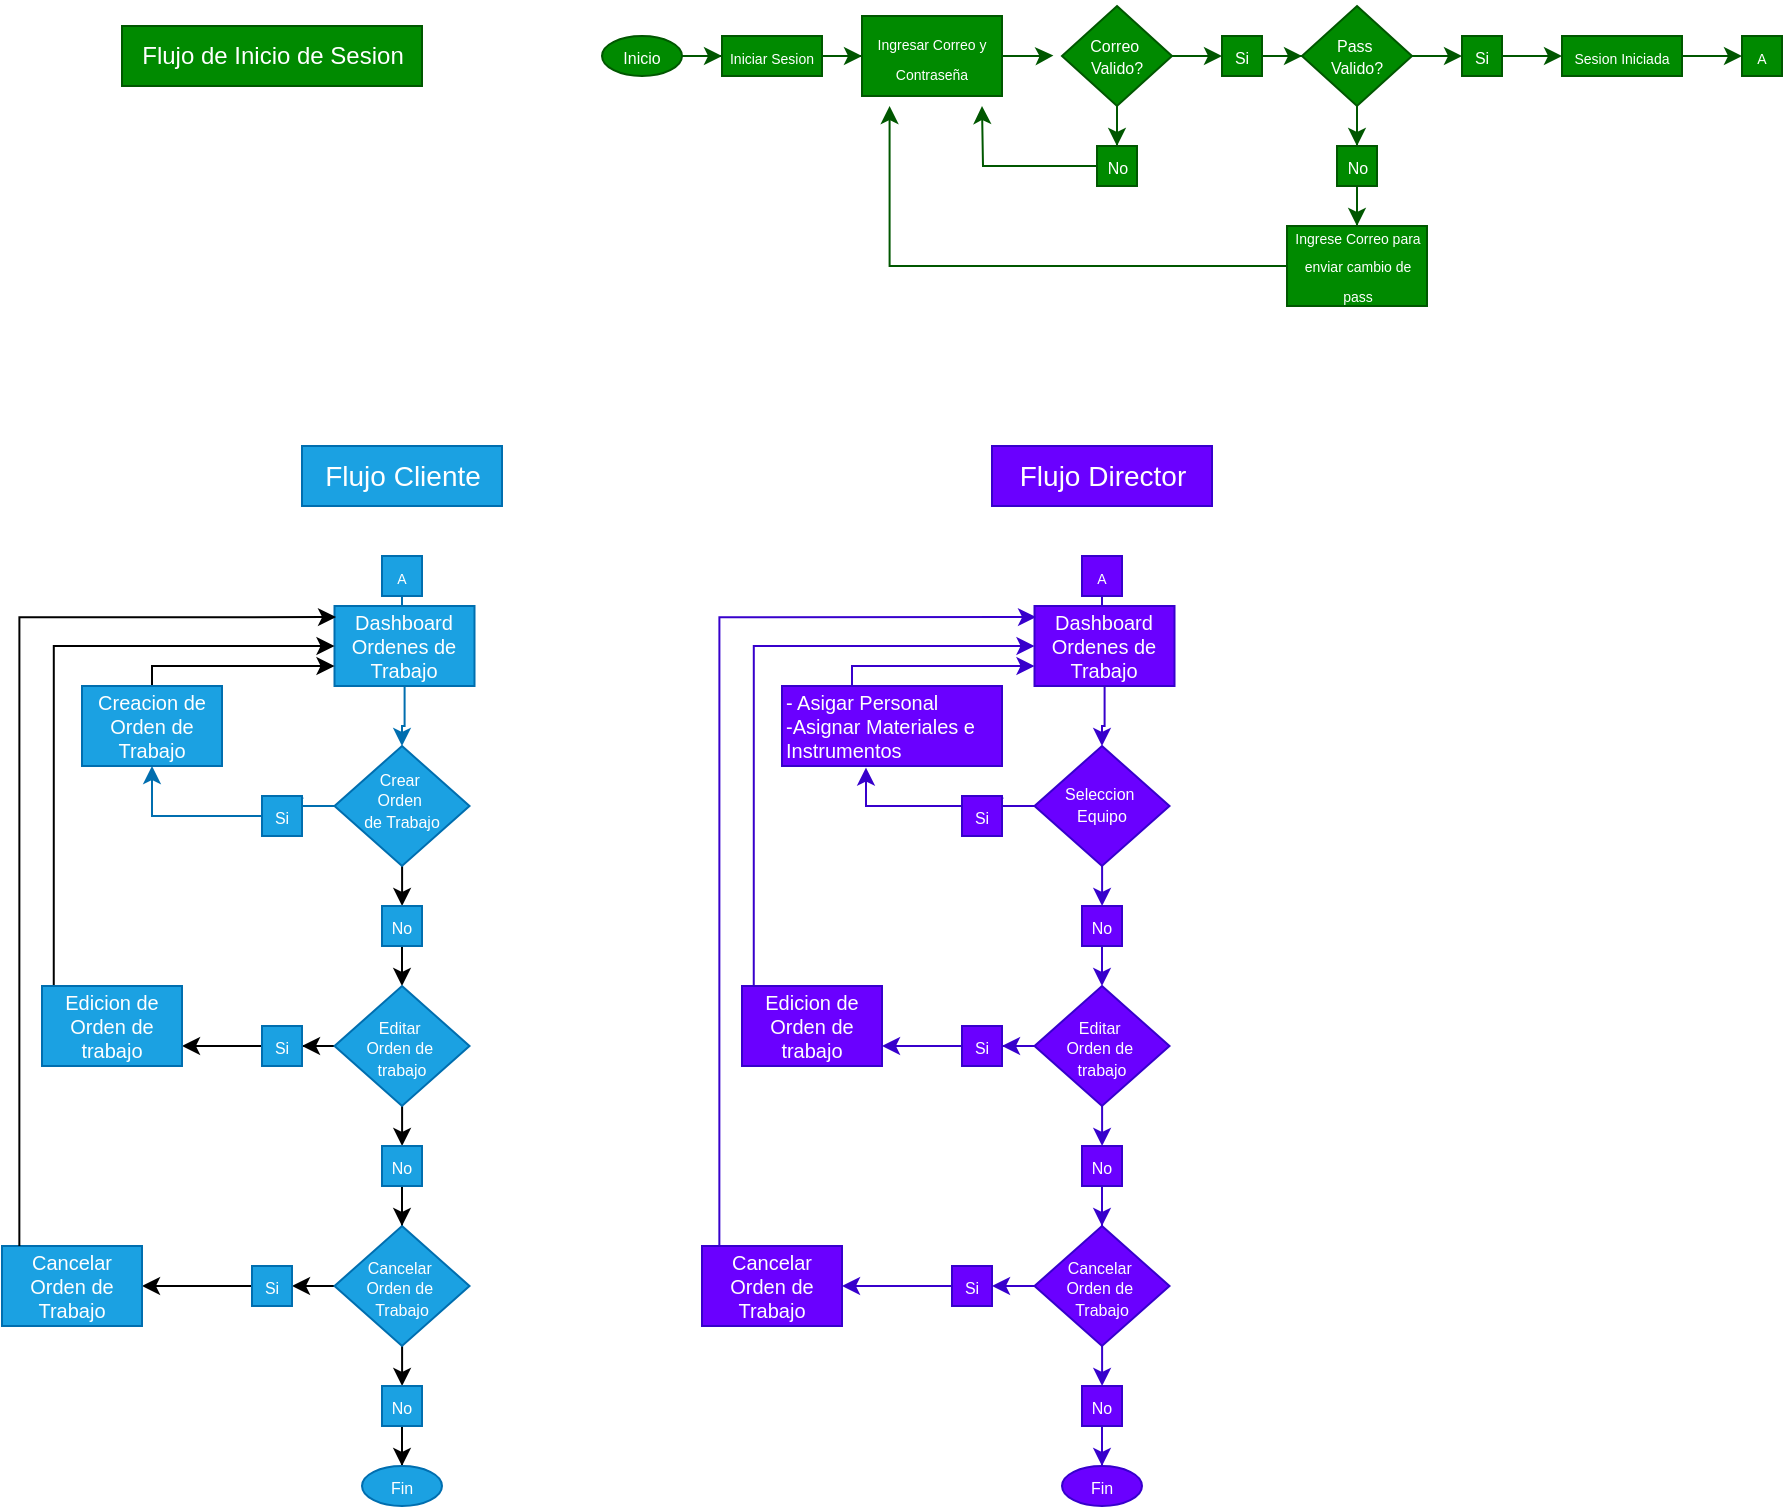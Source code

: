 <mxfile version="28.0.6">
  <diagram name="Página-1" id="DdBMksFBqjsVNMTyTA0M">
    <mxGraphModel dx="1715" dy="4470" grid="1" gridSize="10" guides="1" tooltips="1" connect="1" arrows="1" fold="1" page="1" pageScale="1" pageWidth="1200" pageHeight="1920" math="0" shadow="0">
      <root>
        <mxCell id="0" />
        <mxCell id="1" parent="0" />
        <mxCell id="WyhSAhA2KApJdr7Rd0g4-9" style="edgeStyle=orthogonalEdgeStyle;rounded=0;orthogonalLoop=1;jettySize=auto;html=1;entryX=0;entryY=0.5;entryDx=0;entryDy=0;fillColor=#008a00;strokeColor=#005700;" parent="1" source="WyhSAhA2KApJdr7Rd0g4-1" target="WyhSAhA2KApJdr7Rd0g4-4" edge="1">
          <mxGeometry relative="1" as="geometry" />
        </mxCell>
        <mxCell id="WyhSAhA2KApJdr7Rd0g4-1" value="&lt;font style=&quot;font-size: 8px;&quot;&gt;Inicio&lt;/font&gt;" style="ellipse;whiteSpace=wrap;html=1;fillColor=#008a00;fontColor=#ffffff;strokeColor=#005700;" parent="1" vertex="1">
          <mxGeometry x="320" y="-3765" width="40" height="20" as="geometry" />
        </mxCell>
        <mxCell id="qcbMB3I00EtHF7ef91Au-6" style="edgeStyle=orthogonalEdgeStyle;rounded=0;orthogonalLoop=1;jettySize=auto;html=1;entryX=0.5;entryY=0;entryDx=0;entryDy=0;fillColor=#008a00;strokeColor=#005700;" edge="1" parent="1" source="WyhSAhA2KApJdr7Rd0g4-2" target="WyhSAhA2KApJdr7Rd0g4-13">
          <mxGeometry relative="1" as="geometry" />
        </mxCell>
        <mxCell id="WyhSAhA2KApJdr7Rd0g4-2" value="&lt;div style=&quot;line-height: 70%;&quot;&gt;&lt;span style=&quot;font-size: 8px;&quot;&gt;Correo&amp;nbsp;&lt;/span&gt;&lt;/div&gt;&lt;div style=&quot;line-height: 70%;&quot;&gt;&lt;span style=&quot;font-size: 8px;&quot;&gt;Valido?&lt;/span&gt;&lt;/div&gt;" style="rhombus;whiteSpace=wrap;html=1;fillColor=#008a00;fontColor=#ffffff;strokeColor=#005700;" parent="1" vertex="1">
          <mxGeometry x="550" y="-3780" width="55" height="50" as="geometry" />
        </mxCell>
        <mxCell id="WyhSAhA2KApJdr7Rd0g4-8" style="edgeStyle=orthogonalEdgeStyle;rounded=0;orthogonalLoop=1;jettySize=auto;html=1;entryX=0;entryY=0.5;entryDx=0;entryDy=0;fillColor=#008a00;strokeColor=#005700;" parent="1" source="WyhSAhA2KApJdr7Rd0g4-4" target="WyhSAhA2KApJdr7Rd0g4-7" edge="1">
          <mxGeometry relative="1" as="geometry" />
        </mxCell>
        <mxCell id="WyhSAhA2KApJdr7Rd0g4-4" value="&lt;font style=&quot;font-size: 7px;&quot;&gt;Iniciar Sesion&lt;/font&gt;" style="rounded=0;whiteSpace=wrap;html=1;fillColor=#008a00;fontColor=#ffffff;strokeColor=#005700;" parent="1" vertex="1">
          <mxGeometry x="380" y="-3765" width="50" height="20" as="geometry" />
        </mxCell>
        <mxCell id="WyhSAhA2KApJdr7Rd0g4-16" style="edgeStyle=orthogonalEdgeStyle;rounded=0;orthogonalLoop=1;jettySize=auto;html=1;exitX=0.5;exitY=0;exitDx=0;exitDy=0;fillColor=#008a00;strokeColor=#005700;" parent="1" source="WyhSAhA2KApJdr7Rd0g4-7" edge="1">
          <mxGeometry relative="1" as="geometry">
            <mxPoint x="485.238" y="-3775" as="targetPoint" />
          </mxGeometry>
        </mxCell>
        <mxCell id="WyhSAhA2KApJdr7Rd0g4-7" value="&lt;font style=&quot;font-size: 7px;&quot;&gt;Ingresar Correo y Contraseña&lt;/font&gt;" style="rounded=0;whiteSpace=wrap;html=1;fillColor=#008a00;fontColor=#ffffff;strokeColor=#005700;" parent="1" vertex="1">
          <mxGeometry x="450" y="-3775" width="70" height="40" as="geometry" />
        </mxCell>
        <mxCell id="WyhSAhA2KApJdr7Rd0g4-11" style="edgeStyle=orthogonalEdgeStyle;rounded=0;orthogonalLoop=1;jettySize=auto;html=1;entryX=-0.078;entryY=0.495;entryDx=0;entryDy=0;entryPerimeter=0;fillColor=#008a00;strokeColor=#005700;" parent="1" source="WyhSAhA2KApJdr7Rd0g4-7" target="WyhSAhA2KApJdr7Rd0g4-2" edge="1">
          <mxGeometry relative="1" as="geometry" />
        </mxCell>
        <mxCell id="WyhSAhA2KApJdr7Rd0g4-13" value="&lt;font style=&quot;font-size: 8px;&quot;&gt;No&lt;/font&gt;" style="rounded=0;whiteSpace=wrap;html=1;fillColor=#008a00;fontColor=#ffffff;strokeColor=#005700;" parent="1" vertex="1">
          <mxGeometry x="567.5" y="-3710" width="20" height="20" as="geometry" />
        </mxCell>
        <mxCell id="WyhSAhA2KApJdr7Rd0g4-15" style="edgeStyle=orthogonalEdgeStyle;rounded=0;orthogonalLoop=1;jettySize=auto;html=1;fillColor=#008a00;strokeColor=#005700;" parent="1" source="WyhSAhA2KApJdr7Rd0g4-13" edge="1">
          <mxGeometry relative="1" as="geometry">
            <mxPoint x="510" y="-3730" as="targetPoint" />
          </mxGeometry>
        </mxCell>
        <mxCell id="WyhSAhA2KApJdr7Rd0g4-32" style="edgeStyle=orthogonalEdgeStyle;rounded=0;orthogonalLoop=1;jettySize=auto;html=1;entryX=0;entryY=0.5;entryDx=0;entryDy=0;fillColor=#008a00;strokeColor=#005700;" parent="1" source="WyhSAhA2KApJdr7Rd0g4-17" target="WyhSAhA2KApJdr7Rd0g4-31" edge="1">
          <mxGeometry relative="1" as="geometry" />
        </mxCell>
        <mxCell id="qcbMB3I00EtHF7ef91Au-7" style="edgeStyle=orthogonalEdgeStyle;rounded=0;orthogonalLoop=1;jettySize=auto;html=1;entryX=0.5;entryY=0;entryDx=0;entryDy=0;fillColor=#008a00;strokeColor=#005700;" edge="1" parent="1" source="WyhSAhA2KApJdr7Rd0g4-17" target="WyhSAhA2KApJdr7Rd0g4-19">
          <mxGeometry relative="1" as="geometry" />
        </mxCell>
        <mxCell id="WyhSAhA2KApJdr7Rd0g4-17" value="&lt;div style=&quot;line-height: 70%;&quot;&gt;&lt;span style=&quot;font-size: 8px;&quot;&gt;Pass&amp;nbsp;&lt;/span&gt;&lt;/div&gt;&lt;div style=&quot;line-height: 70%;&quot;&gt;&lt;span style=&quot;font-size: 8px;&quot;&gt;Valido?&lt;/span&gt;&lt;/div&gt;" style="rhombus;whiteSpace=wrap;html=1;fillColor=#008a00;fontColor=#ffffff;strokeColor=#005700;" parent="1" vertex="1">
          <mxGeometry x="670" y="-3780" width="55" height="50" as="geometry" />
        </mxCell>
        <mxCell id="WyhSAhA2KApJdr7Rd0g4-18" style="edgeStyle=orthogonalEdgeStyle;rounded=0;orthogonalLoop=1;jettySize=auto;html=1;entryX=0;entryY=0.5;entryDx=0;entryDy=0;fillColor=#008a00;strokeColor=#005700;" parent="1" source="WyhSAhA2KApJdr7Rd0g4-2" target="WyhSAhA2KApJdr7Rd0g4-28" edge="1">
          <mxGeometry relative="1" as="geometry" />
        </mxCell>
        <mxCell id="WyhSAhA2KApJdr7Rd0g4-27" style="edgeStyle=orthogonalEdgeStyle;rounded=0;orthogonalLoop=1;jettySize=auto;html=1;entryX=0.5;entryY=0;entryDx=0;entryDy=0;fillColor=#008a00;strokeColor=#005700;" parent="1" source="WyhSAhA2KApJdr7Rd0g4-19" target="WyhSAhA2KApJdr7Rd0g4-24" edge="1">
          <mxGeometry relative="1" as="geometry" />
        </mxCell>
        <mxCell id="WyhSAhA2KApJdr7Rd0g4-19" value="&lt;font style=&quot;font-size: 8px;&quot;&gt;No&lt;/font&gt;" style="rounded=0;whiteSpace=wrap;html=1;fillColor=#008a00;fontColor=#ffffff;strokeColor=#005700;" parent="1" vertex="1">
          <mxGeometry x="687.5" y="-3710" width="20" height="20" as="geometry" />
        </mxCell>
        <mxCell id="WyhSAhA2KApJdr7Rd0g4-24" value="&lt;font style=&quot;font-size: 7px;&quot;&gt;Ingrese Correo para enviar cambio de pass&lt;/font&gt;" style="rounded=0;whiteSpace=wrap;html=1;textDirection=ltr;labelPosition=center;verticalLabelPosition=middle;align=center;verticalAlign=middle;spacing=1;spacingBottom=3;fillColor=#008a00;fontColor=#ffffff;strokeColor=#005700;" parent="1" vertex="1">
          <mxGeometry x="662.5" y="-3670" width="70" height="40" as="geometry" />
        </mxCell>
        <mxCell id="WyhSAhA2KApJdr7Rd0g4-30" style="edgeStyle=orthogonalEdgeStyle;rounded=0;orthogonalLoop=1;jettySize=auto;html=1;entryX=0;entryY=0.5;entryDx=0;entryDy=0;fillColor=#008a00;strokeColor=#005700;" parent="1" source="WyhSAhA2KApJdr7Rd0g4-28" target="WyhSAhA2KApJdr7Rd0g4-17" edge="1">
          <mxGeometry relative="1" as="geometry" />
        </mxCell>
        <mxCell id="WyhSAhA2KApJdr7Rd0g4-28" value="&lt;font style=&quot;font-size: 8px;&quot;&gt;Si&lt;/font&gt;" style="rounded=0;whiteSpace=wrap;html=1;fillColor=#008a00;fontColor=#ffffff;strokeColor=#005700;" parent="1" vertex="1">
          <mxGeometry x="630" y="-3765" width="20" height="20" as="geometry" />
        </mxCell>
        <mxCell id="WyhSAhA2KApJdr7Rd0g4-35" style="edgeStyle=orthogonalEdgeStyle;rounded=0;orthogonalLoop=1;jettySize=auto;html=1;entryX=0;entryY=0.5;entryDx=0;entryDy=0;fillColor=#008a00;strokeColor=#005700;" parent="1" source="WyhSAhA2KApJdr7Rd0g4-31" target="WyhSAhA2KApJdr7Rd0g4-34" edge="1">
          <mxGeometry relative="1" as="geometry" />
        </mxCell>
        <mxCell id="WyhSAhA2KApJdr7Rd0g4-31" value="&lt;font style=&quot;font-size: 8px;&quot;&gt;Si&lt;/font&gt;" style="rounded=0;whiteSpace=wrap;html=1;fillColor=#008a00;fontColor=#ffffff;strokeColor=#005700;" parent="1" vertex="1">
          <mxGeometry x="750" y="-3765" width="20" height="20" as="geometry" />
        </mxCell>
        <mxCell id="WyhSAhA2KApJdr7Rd0g4-33" style="edgeStyle=orthogonalEdgeStyle;rounded=0;orthogonalLoop=1;jettySize=auto;html=1;entryX=0.197;entryY=1.125;entryDx=0;entryDy=0;entryPerimeter=0;fillColor=#008a00;strokeColor=#005700;" parent="1" source="WyhSAhA2KApJdr7Rd0g4-24" target="WyhSAhA2KApJdr7Rd0g4-7" edge="1">
          <mxGeometry relative="1" as="geometry">
            <mxPoint x="463" y="-3790" as="targetPoint" />
          </mxGeometry>
        </mxCell>
        <mxCell id="WyhSAhA2KApJdr7Rd0g4-39" style="edgeStyle=orthogonalEdgeStyle;rounded=0;orthogonalLoop=1;jettySize=auto;html=1;entryX=0;entryY=0.5;entryDx=0;entryDy=0;fillColor=#008a00;strokeColor=#005700;" parent="1" source="WyhSAhA2KApJdr7Rd0g4-34" target="WyhSAhA2KApJdr7Rd0g4-38" edge="1">
          <mxGeometry relative="1" as="geometry" />
        </mxCell>
        <mxCell id="WyhSAhA2KApJdr7Rd0g4-34" value="&lt;span style=&quot;font-size: 7px;&quot;&gt;Sesion Iniciada&lt;/span&gt;" style="rounded=0;whiteSpace=wrap;html=1;fillColor=#008a00;fontColor=#ffffff;strokeColor=#005700;" parent="1" vertex="1">
          <mxGeometry x="800" y="-3765" width="60" height="20" as="geometry" />
        </mxCell>
        <mxCell id="WyhSAhA2KApJdr7Rd0g4-36" value="Flujo de Inicio de Sesion" style="text;html=1;align=center;verticalAlign=middle;resizable=0;points=[];autosize=1;strokeColor=#005700;fillColor=#008a00;fontColor=#ffffff;" parent="1" vertex="1">
          <mxGeometry x="80" y="-3770" width="150" height="30" as="geometry" />
        </mxCell>
        <mxCell id="WyhSAhA2KApJdr7Rd0g4-37" value="Flujo Cliente" style="text;html=1;align=center;verticalAlign=middle;resizable=0;points=[];autosize=1;strokeColor=#006EAF;fillColor=#1ba1e2;fontColor=#ffffff;fontSize=14;" parent="1" vertex="1">
          <mxGeometry x="170" y="-3560" width="100" height="30" as="geometry" />
        </mxCell>
        <mxCell id="WyhSAhA2KApJdr7Rd0g4-38" value="&lt;span style=&quot;font-size: 7px;&quot;&gt;A&lt;/span&gt;" style="rounded=0;whiteSpace=wrap;html=1;fillColor=#008a00;fontColor=#ffffff;strokeColor=#005700;" parent="1" vertex="1">
          <mxGeometry x="890" y="-3765" width="20" height="20" as="geometry" />
        </mxCell>
        <mxCell id="qcbMB3I00EtHF7ef91Au-4" style="edgeStyle=orthogonalEdgeStyle;rounded=0;orthogonalLoop=1;jettySize=auto;html=1;entryX=0.5;entryY=0;entryDx=0;entryDy=0;fillColor=#1ba1e2;strokeColor=#006EAF;" edge="1" parent="1" source="WyhSAhA2KApJdr7Rd0g4-40" target="qcbMB3I00EtHF7ef91Au-2">
          <mxGeometry relative="1" as="geometry" />
        </mxCell>
        <mxCell id="WyhSAhA2KApJdr7Rd0g4-40" value="&lt;span style=&quot;font-size: 7px;&quot;&gt;A&lt;/span&gt;" style="rounded=0;whiteSpace=wrap;html=1;fillColor=#1ba1e2;fontColor=#ffffff;strokeColor=#006EAF;" parent="1" vertex="1">
          <mxGeometry x="210" y="-3505" width="20" height="20" as="geometry" />
        </mxCell>
        <mxCell id="qcbMB3I00EtHF7ef91Au-9" style="edgeStyle=orthogonalEdgeStyle;rounded=0;orthogonalLoop=1;jettySize=auto;html=1;entryX=0.5;entryY=0;entryDx=0;entryDy=0;fillColor=#1ba1e2;strokeColor=#006EAF;" edge="1" parent="1" source="qcbMB3I00EtHF7ef91Au-2" target="qcbMB3I00EtHF7ef91Au-5">
          <mxGeometry relative="1" as="geometry" />
        </mxCell>
        <mxCell id="qcbMB3I00EtHF7ef91Au-2" value="&lt;font&gt;Dashboard Ordenes de Trabajo&lt;/font&gt;" style="rounded=0;whiteSpace=wrap;html=1;fillColor=#1ba1e2;fontColor=#ffffff;strokeColor=#006EAF;fontSize=10;" vertex="1" parent="1">
          <mxGeometry x="186.25" y="-3480" width="70" height="40" as="geometry" />
        </mxCell>
        <mxCell id="qcbMB3I00EtHF7ef91Au-17" style="edgeStyle=orthogonalEdgeStyle;rounded=0;orthogonalLoop=1;jettySize=auto;html=1;fillColor=#1ba1e2;strokeColor=#006EAF;" edge="1" parent="1" source="qcbMB3I00EtHF7ef91Au-5" target="qcbMB3I00EtHF7ef91Au-16">
          <mxGeometry relative="1" as="geometry" />
        </mxCell>
        <mxCell id="qcbMB3I00EtHF7ef91Au-28" style="edgeStyle=orthogonalEdgeStyle;rounded=0;orthogonalLoop=1;jettySize=auto;html=1;entryX=0.5;entryY=0;entryDx=0;entryDy=0;" edge="1" parent="1" source="qcbMB3I00EtHF7ef91Au-5" target="qcbMB3I00EtHF7ef91Au-18">
          <mxGeometry relative="1" as="geometry" />
        </mxCell>
        <mxCell id="qcbMB3I00EtHF7ef91Au-5" value="&lt;div style=&quot;line-height: 70%;&quot;&gt;&lt;span style=&quot;font-size: 8px;&quot;&gt;Crear&amp;nbsp;&lt;/span&gt;&lt;/div&gt;&lt;div style=&quot;line-height: 70%;&quot;&gt;&lt;span style=&quot;font-size: 8px;&quot;&gt;Orden&amp;nbsp;&lt;/span&gt;&lt;/div&gt;&lt;div style=&quot;line-height: 70%;&quot;&gt;&lt;span style=&quot;font-size: 8px;&quot;&gt;de Trabajo&lt;/span&gt;&lt;/div&gt;" style="rhombus;whiteSpace=wrap;html=1;fillColor=#1ba1e2;fontColor=#ffffff;strokeColor=#006EAF;spacingBottom=6;" vertex="1" parent="1">
          <mxGeometry x="186.25" y="-3410" width="67.5" height="60" as="geometry" />
        </mxCell>
        <mxCell id="qcbMB3I00EtHF7ef91Au-21" style="edgeStyle=orthogonalEdgeStyle;rounded=0;orthogonalLoop=1;jettySize=auto;html=1;entryX=0.5;entryY=1;entryDx=0;entryDy=0;fillColor=#1ba1e2;strokeColor=#006EAF;" edge="1" parent="1" source="qcbMB3I00EtHF7ef91Au-16" target="qcbMB3I00EtHF7ef91Au-20">
          <mxGeometry relative="1" as="geometry" />
        </mxCell>
        <mxCell id="qcbMB3I00EtHF7ef91Au-16" value="&lt;font style=&quot;font-size: 8px;&quot;&gt;Si&lt;/font&gt;" style="rounded=0;whiteSpace=wrap;html=1;fillColor=#1ba1e2;fontColor=#ffffff;strokeColor=#006EAF;" vertex="1" parent="1">
          <mxGeometry x="150" y="-3385" width="20" height="20" as="geometry" />
        </mxCell>
        <mxCell id="qcbMB3I00EtHF7ef91Au-29" style="edgeStyle=orthogonalEdgeStyle;rounded=0;orthogonalLoop=1;jettySize=auto;html=1;" edge="1" parent="1" source="qcbMB3I00EtHF7ef91Au-18" target="qcbMB3I00EtHF7ef91Au-25">
          <mxGeometry relative="1" as="geometry" />
        </mxCell>
        <mxCell id="qcbMB3I00EtHF7ef91Au-18" value="&lt;font style=&quot;font-size: 8px;&quot;&gt;No&lt;/font&gt;" style="rounded=0;whiteSpace=wrap;html=1;fillColor=#1ba1e2;fontColor=#ffffff;strokeColor=#006EAF;" vertex="1" parent="1">
          <mxGeometry x="210" y="-3330" width="20" height="20" as="geometry" />
        </mxCell>
        <mxCell id="qcbMB3I00EtHF7ef91Au-36" style="edgeStyle=orthogonalEdgeStyle;rounded=0;orthogonalLoop=1;jettySize=auto;html=1;entryX=0;entryY=0.75;entryDx=0;entryDy=0;exitX=0.5;exitY=0;exitDx=0;exitDy=0;" edge="1" parent="1" source="qcbMB3I00EtHF7ef91Au-20" target="qcbMB3I00EtHF7ef91Au-2">
          <mxGeometry relative="1" as="geometry">
            <Array as="points">
              <mxPoint x="95" y="-3450" />
            </Array>
          </mxGeometry>
        </mxCell>
        <mxCell id="qcbMB3I00EtHF7ef91Au-20" value="&lt;font&gt;Creacion de Orden de Trabajo&lt;/font&gt;" style="rounded=0;whiteSpace=wrap;html=1;fillColor=#1ba1e2;fontColor=#ffffff;strokeColor=#006EAF;fontSize=10;" vertex="1" parent="1">
          <mxGeometry x="60" y="-3440" width="70" height="40" as="geometry" />
        </mxCell>
        <mxCell id="qcbMB3I00EtHF7ef91Au-32" style="edgeStyle=orthogonalEdgeStyle;rounded=0;orthogonalLoop=1;jettySize=auto;html=1;" edge="1" parent="1" source="qcbMB3I00EtHF7ef91Au-25" target="qcbMB3I00EtHF7ef91Au-30">
          <mxGeometry relative="1" as="geometry" />
        </mxCell>
        <mxCell id="qcbMB3I00EtHF7ef91Au-39" style="edgeStyle=orthogonalEdgeStyle;rounded=0;orthogonalLoop=1;jettySize=auto;html=1;entryX=0.5;entryY=0;entryDx=0;entryDy=0;" edge="1" parent="1" source="qcbMB3I00EtHF7ef91Au-25" target="qcbMB3I00EtHF7ef91Au-37">
          <mxGeometry relative="1" as="geometry" />
        </mxCell>
        <mxCell id="qcbMB3I00EtHF7ef91Au-25" value="&lt;div style=&quot;line-height: 70%;&quot;&gt;&lt;span style=&quot;font-size: 8px;&quot;&gt;Editar&amp;nbsp;&lt;/span&gt;&lt;/div&gt;&lt;div style=&quot;line-height: 70%;&quot;&gt;&lt;span style=&quot;font-size: 8px;&quot;&gt;Orden de&amp;nbsp;&lt;/span&gt;&lt;/div&gt;&lt;div style=&quot;line-height: 70%;&quot;&gt;&lt;span style=&quot;font-size: 8px;&quot;&gt;trabajo&lt;/span&gt;&lt;/div&gt;" style="rhombus;whiteSpace=wrap;html=1;fillColor=#1ba1e2;fontColor=#ffffff;strokeColor=#006EAF;spacingBottom=-1;" vertex="1" parent="1">
          <mxGeometry x="186.25" y="-3290" width="67.5" height="60" as="geometry" />
        </mxCell>
        <mxCell id="qcbMB3I00EtHF7ef91Au-34" style="edgeStyle=orthogonalEdgeStyle;rounded=0;orthogonalLoop=1;jettySize=auto;html=1;entryX=1;entryY=0.75;entryDx=0;entryDy=0;" edge="1" parent="1" source="qcbMB3I00EtHF7ef91Au-30" target="qcbMB3I00EtHF7ef91Au-33">
          <mxGeometry relative="1" as="geometry" />
        </mxCell>
        <mxCell id="qcbMB3I00EtHF7ef91Au-30" value="&lt;font style=&quot;font-size: 8px;&quot;&gt;Si&lt;/font&gt;" style="rounded=0;whiteSpace=wrap;html=1;fillColor=#1ba1e2;fontColor=#ffffff;strokeColor=#006EAF;" vertex="1" parent="1">
          <mxGeometry x="150" y="-3270" width="20" height="20" as="geometry" />
        </mxCell>
        <mxCell id="qcbMB3I00EtHF7ef91Au-48" style="edgeStyle=orthogonalEdgeStyle;rounded=0;orthogonalLoop=1;jettySize=auto;html=1;entryX=0;entryY=0.5;entryDx=0;entryDy=0;exitX=0.084;exitY=0;exitDx=0;exitDy=0;exitPerimeter=0;" edge="1" parent="1" source="qcbMB3I00EtHF7ef91Au-33" target="qcbMB3I00EtHF7ef91Au-2">
          <mxGeometry relative="1" as="geometry" />
        </mxCell>
        <mxCell id="qcbMB3I00EtHF7ef91Au-33" value="&lt;font&gt;Edicion de Orden de trabajo&lt;/font&gt;" style="rounded=0;whiteSpace=wrap;html=1;fillColor=#1ba1e2;fontColor=#ffffff;strokeColor=#006EAF;fontSize=10;" vertex="1" parent="1">
          <mxGeometry x="40" y="-3290" width="70" height="40" as="geometry" />
        </mxCell>
        <mxCell id="qcbMB3I00EtHF7ef91Au-42" style="edgeStyle=orthogonalEdgeStyle;rounded=0;orthogonalLoop=1;jettySize=auto;html=1;entryX=0.5;entryY=0;entryDx=0;entryDy=0;" edge="1" parent="1" source="qcbMB3I00EtHF7ef91Au-37" target="qcbMB3I00EtHF7ef91Au-41">
          <mxGeometry relative="1" as="geometry" />
        </mxCell>
        <mxCell id="qcbMB3I00EtHF7ef91Au-37" value="&lt;font style=&quot;font-size: 8px;&quot;&gt;No&lt;/font&gt;" style="rounded=0;whiteSpace=wrap;html=1;fillColor=#1ba1e2;fontColor=#ffffff;strokeColor=#006EAF;" vertex="1" parent="1">
          <mxGeometry x="210" y="-3210" width="20" height="20" as="geometry" />
        </mxCell>
        <mxCell id="qcbMB3I00EtHF7ef91Au-40" style="edgeStyle=orthogonalEdgeStyle;rounded=0;orthogonalLoop=1;jettySize=auto;html=1;entryX=0.5;entryY=0;entryDx=0;entryDy=0;" edge="1" parent="1" source="qcbMB3I00EtHF7ef91Au-41" target="qcbMB3I00EtHF7ef91Au-49">
          <mxGeometry relative="1" as="geometry">
            <mxPoint x="220" y="-3090" as="targetPoint" />
          </mxGeometry>
        </mxCell>
        <mxCell id="qcbMB3I00EtHF7ef91Au-44" style="edgeStyle=orthogonalEdgeStyle;rounded=0;orthogonalLoop=1;jettySize=auto;html=1;entryX=1;entryY=0.5;entryDx=0;entryDy=0;" edge="1" parent="1" source="qcbMB3I00EtHF7ef91Au-41" target="qcbMB3I00EtHF7ef91Au-43">
          <mxGeometry relative="1" as="geometry" />
        </mxCell>
        <mxCell id="qcbMB3I00EtHF7ef91Au-41" value="&lt;div style=&quot;line-height: 70%;&quot;&gt;&lt;span style=&quot;font-size: 8px;&quot;&gt;Cancelar&amp;nbsp;&lt;/span&gt;&lt;/div&gt;&lt;div style=&quot;line-height: 70%;&quot;&gt;&lt;span style=&quot;font-size: 8px;&quot;&gt;Orden de&amp;nbsp;&lt;/span&gt;&lt;/div&gt;&lt;div style=&quot;line-height: 70%;&quot;&gt;&lt;span style=&quot;font-size: 8px;&quot;&gt;Trabajo&lt;/span&gt;&lt;/div&gt;" style="rhombus;whiteSpace=wrap;html=1;fillColor=#1ba1e2;fontColor=#ffffff;strokeColor=#006EAF;spacingBottom=-1;" vertex="1" parent="1">
          <mxGeometry x="186.25" y="-3170" width="67.5" height="60" as="geometry" />
        </mxCell>
        <mxCell id="qcbMB3I00EtHF7ef91Au-46" style="edgeStyle=orthogonalEdgeStyle;rounded=0;orthogonalLoop=1;jettySize=auto;html=1;entryX=1;entryY=0.5;entryDx=0;entryDy=0;" edge="1" parent="1" source="qcbMB3I00EtHF7ef91Au-43" target="qcbMB3I00EtHF7ef91Au-45">
          <mxGeometry relative="1" as="geometry" />
        </mxCell>
        <mxCell id="qcbMB3I00EtHF7ef91Au-43" value="&lt;font style=&quot;font-size: 8px;&quot;&gt;Si&lt;/font&gt;" style="rounded=0;whiteSpace=wrap;html=1;fillColor=#1ba1e2;fontColor=#ffffff;strokeColor=#006EAF;" vertex="1" parent="1">
          <mxGeometry x="145" y="-3150" width="20" height="20" as="geometry" />
        </mxCell>
        <mxCell id="qcbMB3I00EtHF7ef91Au-45" value="&lt;font&gt;Cancelar Orden de Trabajo&lt;/font&gt;" style="rounded=0;whiteSpace=wrap;html=1;fillColor=#1ba1e2;fontColor=#ffffff;strokeColor=#006EAF;fontSize=10;" vertex="1" parent="1">
          <mxGeometry x="20" y="-3160" width="70" height="40" as="geometry" />
        </mxCell>
        <mxCell id="qcbMB3I00EtHF7ef91Au-47" style="edgeStyle=orthogonalEdgeStyle;rounded=0;orthogonalLoop=1;jettySize=auto;html=1;entryX=0.011;entryY=0.139;entryDx=0;entryDy=0;entryPerimeter=0;exitX=0.124;exitY=0;exitDx=0;exitDy=0;exitPerimeter=0;" edge="1" parent="1" source="qcbMB3I00EtHF7ef91Au-45" target="qcbMB3I00EtHF7ef91Au-2">
          <mxGeometry relative="1" as="geometry" />
        </mxCell>
        <mxCell id="qcbMB3I00EtHF7ef91Au-52" style="edgeStyle=orthogonalEdgeStyle;rounded=0;orthogonalLoop=1;jettySize=auto;html=1;entryX=0.5;entryY=0;entryDx=0;entryDy=0;" edge="1" parent="1" source="qcbMB3I00EtHF7ef91Au-49" target="qcbMB3I00EtHF7ef91Au-51">
          <mxGeometry relative="1" as="geometry" />
        </mxCell>
        <mxCell id="qcbMB3I00EtHF7ef91Au-49" value="&lt;font style=&quot;font-size: 8px;&quot;&gt;No&lt;/font&gt;" style="rounded=0;whiteSpace=wrap;html=1;fillColor=#1ba1e2;fontColor=#ffffff;strokeColor=#006EAF;" vertex="1" parent="1">
          <mxGeometry x="210" y="-3090" width="20" height="20" as="geometry" />
        </mxCell>
        <mxCell id="qcbMB3I00EtHF7ef91Au-51" value="&lt;font style=&quot;font-size: 8px;&quot;&gt;Fin&lt;/font&gt;" style="ellipse;whiteSpace=wrap;html=1;fillColor=#1ba1e2;fontColor=#ffffff;strokeColor=#006EAF;" vertex="1" parent="1">
          <mxGeometry x="200" y="-3050" width="40" height="20" as="geometry" />
        </mxCell>
        <mxCell id="qcbMB3I00EtHF7ef91Au-53" value="Flujo Director" style="text;html=1;align=center;verticalAlign=middle;resizable=0;points=[];autosize=1;strokeColor=#3700CC;fillColor=#6a00ff;fontColor=#ffffff;fontSize=14;" vertex="1" parent="1">
          <mxGeometry x="515" y="-3560" width="110" height="30" as="geometry" />
        </mxCell>
        <mxCell id="qcbMB3I00EtHF7ef91Au-54" style="edgeStyle=orthogonalEdgeStyle;rounded=0;orthogonalLoop=1;jettySize=auto;html=1;entryX=0.5;entryY=0;entryDx=0;entryDy=0;fillColor=#6a00ff;strokeColor=#3700CC;" edge="1" parent="1" source="qcbMB3I00EtHF7ef91Au-55" target="qcbMB3I00EtHF7ef91Au-57">
          <mxGeometry relative="1" as="geometry" />
        </mxCell>
        <mxCell id="qcbMB3I00EtHF7ef91Au-55" value="&lt;span style=&quot;font-size: 7px;&quot;&gt;A&lt;/span&gt;" style="rounded=0;whiteSpace=wrap;html=1;fillColor=#6a00ff;fontColor=#ffffff;strokeColor=#3700CC;" vertex="1" parent="1">
          <mxGeometry x="560" y="-3505" width="20" height="20" as="geometry" />
        </mxCell>
        <mxCell id="qcbMB3I00EtHF7ef91Au-56" style="edgeStyle=orthogonalEdgeStyle;rounded=0;orthogonalLoop=1;jettySize=auto;html=1;entryX=0.5;entryY=0;entryDx=0;entryDy=0;fillColor=#6a00ff;strokeColor=#3700CC;" edge="1" parent="1" source="qcbMB3I00EtHF7ef91Au-57" target="qcbMB3I00EtHF7ef91Au-60">
          <mxGeometry relative="1" as="geometry" />
        </mxCell>
        <mxCell id="qcbMB3I00EtHF7ef91Au-57" value="&lt;font&gt;Dashboard Ordenes de Trabajo&lt;/font&gt;" style="rounded=0;whiteSpace=wrap;html=1;fillColor=#6a00ff;fontColor=#ffffff;strokeColor=#3700CC;fontSize=10;" vertex="1" parent="1">
          <mxGeometry x="536.25" y="-3480" width="70" height="40" as="geometry" />
        </mxCell>
        <mxCell id="qcbMB3I00EtHF7ef91Au-58" style="edgeStyle=orthogonalEdgeStyle;rounded=0;orthogonalLoop=1;jettySize=auto;html=1;fillColor=#6a00ff;strokeColor=#3700CC;" edge="1" parent="1" source="qcbMB3I00EtHF7ef91Au-60" target="qcbMB3I00EtHF7ef91Au-62">
          <mxGeometry relative="1" as="geometry" />
        </mxCell>
        <mxCell id="qcbMB3I00EtHF7ef91Au-59" style="edgeStyle=orthogonalEdgeStyle;rounded=0;orthogonalLoop=1;jettySize=auto;html=1;entryX=0.5;entryY=0;entryDx=0;entryDy=0;fillColor=#6a00ff;strokeColor=#3700CC;" edge="1" parent="1" source="qcbMB3I00EtHF7ef91Au-60" target="qcbMB3I00EtHF7ef91Au-64">
          <mxGeometry relative="1" as="geometry" />
        </mxCell>
        <mxCell id="qcbMB3I00EtHF7ef91Au-60" value="&lt;div style=&quot;line-height: 70%;&quot;&gt;&lt;span style=&quot;font-size: 8px;&quot;&gt;Seleccion&amp;nbsp;&lt;/span&gt;&lt;/div&gt;&lt;div style=&quot;line-height: 70%;&quot;&gt;&lt;span style=&quot;font-size: 8px;&quot;&gt;Equipo&lt;/span&gt;&lt;/div&gt;" style="rhombus;whiteSpace=wrap;html=1;fillColor=#6a00ff;fontColor=#ffffff;strokeColor=#3700CC;spacingBottom=3;" vertex="1" parent="1">
          <mxGeometry x="536.25" y="-3410" width="67.5" height="60" as="geometry" />
        </mxCell>
        <mxCell id="qcbMB3I00EtHF7ef91Au-86" style="edgeStyle=orthogonalEdgeStyle;rounded=0;orthogonalLoop=1;jettySize=auto;html=1;entryX=0.386;entryY=1.021;entryDx=0;entryDy=0;entryPerimeter=0;fillColor=#6a00ff;strokeColor=#3700CC;" edge="1" parent="1" source="qcbMB3I00EtHF7ef91Au-62" target="qcbMB3I00EtHF7ef91Au-66">
          <mxGeometry relative="1" as="geometry">
            <Array as="points">
              <mxPoint x="452" y="-3380" />
              <mxPoint x="452" y="-3399" />
            </Array>
          </mxGeometry>
        </mxCell>
        <mxCell id="qcbMB3I00EtHF7ef91Au-62" value="&lt;font style=&quot;font-size: 8px;&quot;&gt;Si&lt;/font&gt;" style="rounded=0;whiteSpace=wrap;html=1;fillColor=#6a00ff;fontColor=#ffffff;strokeColor=#3700CC;" vertex="1" parent="1">
          <mxGeometry x="500" y="-3385" width="20" height="20" as="geometry" />
        </mxCell>
        <mxCell id="qcbMB3I00EtHF7ef91Au-63" style="edgeStyle=orthogonalEdgeStyle;rounded=0;orthogonalLoop=1;jettySize=auto;html=1;fillColor=#6a00ff;strokeColor=#3700CC;" edge="1" parent="1" source="qcbMB3I00EtHF7ef91Au-64" target="qcbMB3I00EtHF7ef91Au-69">
          <mxGeometry relative="1" as="geometry" />
        </mxCell>
        <mxCell id="qcbMB3I00EtHF7ef91Au-64" value="&lt;font style=&quot;font-size: 8px;&quot;&gt;No&lt;/font&gt;" style="rounded=0;whiteSpace=wrap;html=1;fillColor=#6a00ff;fontColor=#ffffff;strokeColor=#3700CC;" vertex="1" parent="1">
          <mxGeometry x="560" y="-3330" width="20" height="20" as="geometry" />
        </mxCell>
        <mxCell id="qcbMB3I00EtHF7ef91Au-65" style="edgeStyle=orthogonalEdgeStyle;rounded=0;orthogonalLoop=1;jettySize=auto;html=1;entryX=0;entryY=0.75;entryDx=0;entryDy=0;exitX=0.5;exitY=0;exitDx=0;exitDy=0;fillColor=#6a00ff;strokeColor=#3700CC;" edge="1" parent="1" source="qcbMB3I00EtHF7ef91Au-66" target="qcbMB3I00EtHF7ef91Au-57">
          <mxGeometry relative="1" as="geometry">
            <Array as="points">
              <mxPoint x="445" y="-3450" />
            </Array>
          </mxGeometry>
        </mxCell>
        <mxCell id="qcbMB3I00EtHF7ef91Au-66" value="- Asigar Personal&lt;br&gt;-Asignar Materiales e Instrumentos&lt;br&gt;&lt;div&gt;&lt;br&gt;&lt;/div&gt;" style="rounded=0;whiteSpace=wrap;html=1;fillColor=#6a00ff;fontColor=#ffffff;strokeColor=#3700CC;fontSize=10;spacingTop=11;align=left;" vertex="1" parent="1">
          <mxGeometry x="410" y="-3440" width="110" height="40" as="geometry" />
        </mxCell>
        <mxCell id="qcbMB3I00EtHF7ef91Au-67" style="edgeStyle=orthogonalEdgeStyle;rounded=0;orthogonalLoop=1;jettySize=auto;html=1;fillColor=#6a00ff;strokeColor=#3700CC;" edge="1" parent="1" source="qcbMB3I00EtHF7ef91Au-69" target="qcbMB3I00EtHF7ef91Au-71">
          <mxGeometry relative="1" as="geometry" />
        </mxCell>
        <mxCell id="qcbMB3I00EtHF7ef91Au-68" style="edgeStyle=orthogonalEdgeStyle;rounded=0;orthogonalLoop=1;jettySize=auto;html=1;entryX=0.5;entryY=0;entryDx=0;entryDy=0;fillColor=#6a00ff;strokeColor=#3700CC;" edge="1" parent="1" source="qcbMB3I00EtHF7ef91Au-69" target="qcbMB3I00EtHF7ef91Au-75">
          <mxGeometry relative="1" as="geometry" />
        </mxCell>
        <mxCell id="qcbMB3I00EtHF7ef91Au-69" value="&lt;div style=&quot;line-height: 70%;&quot;&gt;&lt;span style=&quot;font-size: 8px;&quot;&gt;Editar&amp;nbsp;&lt;/span&gt;&lt;/div&gt;&lt;div style=&quot;line-height: 70%;&quot;&gt;&lt;span style=&quot;font-size: 8px;&quot;&gt;Orden de&amp;nbsp;&lt;/span&gt;&lt;/div&gt;&lt;div style=&quot;line-height: 70%;&quot;&gt;&lt;span style=&quot;font-size: 8px;&quot;&gt;trabajo&lt;/span&gt;&lt;/div&gt;" style="rhombus;whiteSpace=wrap;html=1;fillColor=#6a00ff;fontColor=#ffffff;strokeColor=#3700CC;spacingBottom=-1;" vertex="1" parent="1">
          <mxGeometry x="536.25" y="-3290" width="67.5" height="60" as="geometry" />
        </mxCell>
        <mxCell id="qcbMB3I00EtHF7ef91Au-70" style="edgeStyle=orthogonalEdgeStyle;rounded=0;orthogonalLoop=1;jettySize=auto;html=1;entryX=1;entryY=0.75;entryDx=0;entryDy=0;fillColor=#6a00ff;strokeColor=#3700CC;" edge="1" parent="1" source="qcbMB3I00EtHF7ef91Au-71" target="qcbMB3I00EtHF7ef91Au-73">
          <mxGeometry relative="1" as="geometry" />
        </mxCell>
        <mxCell id="qcbMB3I00EtHF7ef91Au-71" value="&lt;font style=&quot;font-size: 8px;&quot;&gt;Si&lt;/font&gt;" style="rounded=0;whiteSpace=wrap;html=1;fillColor=#6a00ff;fontColor=#ffffff;strokeColor=#3700CC;" vertex="1" parent="1">
          <mxGeometry x="500" y="-3270" width="20" height="20" as="geometry" />
        </mxCell>
        <mxCell id="qcbMB3I00EtHF7ef91Au-72" style="edgeStyle=orthogonalEdgeStyle;rounded=0;orthogonalLoop=1;jettySize=auto;html=1;entryX=0;entryY=0.5;entryDx=0;entryDy=0;exitX=0.084;exitY=0;exitDx=0;exitDy=0;exitPerimeter=0;fillColor=#6a00ff;strokeColor=#3700CC;" edge="1" parent="1" source="qcbMB3I00EtHF7ef91Au-73" target="qcbMB3I00EtHF7ef91Au-57">
          <mxGeometry relative="1" as="geometry" />
        </mxCell>
        <mxCell id="qcbMB3I00EtHF7ef91Au-73" value="&lt;font&gt;Edicion de Orden de trabajo&lt;/font&gt;" style="rounded=0;whiteSpace=wrap;html=1;fillColor=#6a00ff;fontColor=#ffffff;strokeColor=#3700CC;fontSize=10;" vertex="1" parent="1">
          <mxGeometry x="390" y="-3290" width="70" height="40" as="geometry" />
        </mxCell>
        <mxCell id="qcbMB3I00EtHF7ef91Au-74" style="edgeStyle=orthogonalEdgeStyle;rounded=0;orthogonalLoop=1;jettySize=auto;html=1;entryX=0.5;entryY=0;entryDx=0;entryDy=0;fillColor=#6a00ff;strokeColor=#3700CC;" edge="1" parent="1" source="qcbMB3I00EtHF7ef91Au-75" target="qcbMB3I00EtHF7ef91Au-78">
          <mxGeometry relative="1" as="geometry" />
        </mxCell>
        <mxCell id="qcbMB3I00EtHF7ef91Au-75" value="&lt;font style=&quot;font-size: 8px;&quot;&gt;No&lt;/font&gt;" style="rounded=0;whiteSpace=wrap;html=1;fillColor=#6a00ff;fontColor=#ffffff;strokeColor=#3700CC;" vertex="1" parent="1">
          <mxGeometry x="560" y="-3210" width="20" height="20" as="geometry" />
        </mxCell>
        <mxCell id="qcbMB3I00EtHF7ef91Au-76" style="edgeStyle=orthogonalEdgeStyle;rounded=0;orthogonalLoop=1;jettySize=auto;html=1;entryX=0.5;entryY=0;entryDx=0;entryDy=0;fillColor=#6a00ff;strokeColor=#3700CC;" edge="1" parent="1" source="qcbMB3I00EtHF7ef91Au-78" target="qcbMB3I00EtHF7ef91Au-84">
          <mxGeometry relative="1" as="geometry">
            <mxPoint x="570" y="-3090" as="targetPoint" />
          </mxGeometry>
        </mxCell>
        <mxCell id="qcbMB3I00EtHF7ef91Au-77" style="edgeStyle=orthogonalEdgeStyle;rounded=0;orthogonalLoop=1;jettySize=auto;html=1;entryX=1;entryY=0.5;entryDx=0;entryDy=0;fillColor=#6a00ff;strokeColor=#3700CC;" edge="1" parent="1" source="qcbMB3I00EtHF7ef91Au-78" target="qcbMB3I00EtHF7ef91Au-80">
          <mxGeometry relative="1" as="geometry" />
        </mxCell>
        <mxCell id="qcbMB3I00EtHF7ef91Au-78" value="&lt;div style=&quot;line-height: 70%;&quot;&gt;&lt;span style=&quot;font-size: 8px;&quot;&gt;Cancelar&amp;nbsp;&lt;/span&gt;&lt;/div&gt;&lt;div style=&quot;line-height: 70%;&quot;&gt;&lt;span style=&quot;font-size: 8px;&quot;&gt;Orden de&amp;nbsp;&lt;/span&gt;&lt;/div&gt;&lt;div style=&quot;line-height: 70%;&quot;&gt;&lt;span style=&quot;font-size: 8px;&quot;&gt;Trabajo&lt;/span&gt;&lt;/div&gt;" style="rhombus;whiteSpace=wrap;html=1;fillColor=#6a00ff;fontColor=#ffffff;strokeColor=#3700CC;spacingBottom=-1;" vertex="1" parent="1">
          <mxGeometry x="536.25" y="-3170" width="67.5" height="60" as="geometry" />
        </mxCell>
        <mxCell id="qcbMB3I00EtHF7ef91Au-79" style="edgeStyle=orthogonalEdgeStyle;rounded=0;orthogonalLoop=1;jettySize=auto;html=1;entryX=1;entryY=0.5;entryDx=0;entryDy=0;fillColor=#6a00ff;strokeColor=#3700CC;" edge="1" parent="1" source="qcbMB3I00EtHF7ef91Au-80" target="qcbMB3I00EtHF7ef91Au-81">
          <mxGeometry relative="1" as="geometry" />
        </mxCell>
        <mxCell id="qcbMB3I00EtHF7ef91Au-80" value="&lt;font style=&quot;font-size: 8px;&quot;&gt;Si&lt;/font&gt;" style="rounded=0;whiteSpace=wrap;html=1;fillColor=#6a00ff;fontColor=#ffffff;strokeColor=#3700CC;" vertex="1" parent="1">
          <mxGeometry x="495" y="-3150" width="20" height="20" as="geometry" />
        </mxCell>
        <mxCell id="qcbMB3I00EtHF7ef91Au-81" value="&lt;font&gt;Cancelar Orden de Trabajo&lt;/font&gt;" style="rounded=0;whiteSpace=wrap;html=1;fillColor=#6a00ff;fontColor=#ffffff;strokeColor=#3700CC;fontSize=10;" vertex="1" parent="1">
          <mxGeometry x="370" y="-3160" width="70" height="40" as="geometry" />
        </mxCell>
        <mxCell id="qcbMB3I00EtHF7ef91Au-82" style="edgeStyle=orthogonalEdgeStyle;rounded=0;orthogonalLoop=1;jettySize=auto;html=1;entryX=0.011;entryY=0.139;entryDx=0;entryDy=0;entryPerimeter=0;exitX=0.124;exitY=0;exitDx=0;exitDy=0;exitPerimeter=0;fillColor=#6a00ff;strokeColor=#3700CC;" edge="1" parent="1" source="qcbMB3I00EtHF7ef91Au-81" target="qcbMB3I00EtHF7ef91Au-57">
          <mxGeometry relative="1" as="geometry" />
        </mxCell>
        <mxCell id="qcbMB3I00EtHF7ef91Au-83" style="edgeStyle=orthogonalEdgeStyle;rounded=0;orthogonalLoop=1;jettySize=auto;html=1;entryX=0.5;entryY=0;entryDx=0;entryDy=0;fillColor=#6a00ff;strokeColor=#3700CC;" edge="1" parent="1" source="qcbMB3I00EtHF7ef91Au-84" target="qcbMB3I00EtHF7ef91Au-85">
          <mxGeometry relative="1" as="geometry" />
        </mxCell>
        <mxCell id="qcbMB3I00EtHF7ef91Au-84" value="&lt;font style=&quot;font-size: 8px;&quot;&gt;No&lt;/font&gt;" style="rounded=0;whiteSpace=wrap;html=1;fillColor=#6a00ff;fontColor=#ffffff;strokeColor=#3700CC;" vertex="1" parent="1">
          <mxGeometry x="560" y="-3090" width="20" height="20" as="geometry" />
        </mxCell>
        <mxCell id="qcbMB3I00EtHF7ef91Au-85" value="&lt;font style=&quot;font-size: 8px;&quot;&gt;Fin&lt;/font&gt;" style="ellipse;whiteSpace=wrap;html=1;fillColor=#6a00ff;fontColor=#ffffff;strokeColor=#3700CC;" vertex="1" parent="1">
          <mxGeometry x="550" y="-3050" width="40" height="20" as="geometry" />
        </mxCell>
      </root>
    </mxGraphModel>
  </diagram>
</mxfile>
